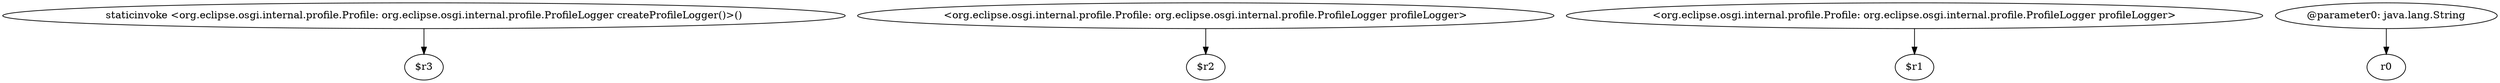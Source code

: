 digraph g {
0[label="staticinvoke <org.eclipse.osgi.internal.profile.Profile: org.eclipse.osgi.internal.profile.ProfileLogger createProfileLogger()>()"]
1[label="$r3"]
0->1[label=""]
2[label="<org.eclipse.osgi.internal.profile.Profile: org.eclipse.osgi.internal.profile.ProfileLogger profileLogger>"]
3[label="$r2"]
2->3[label=""]
4[label="<org.eclipse.osgi.internal.profile.Profile: org.eclipse.osgi.internal.profile.ProfileLogger profileLogger>"]
5[label="$r1"]
4->5[label=""]
6[label="@parameter0: java.lang.String"]
7[label="r0"]
6->7[label=""]
}